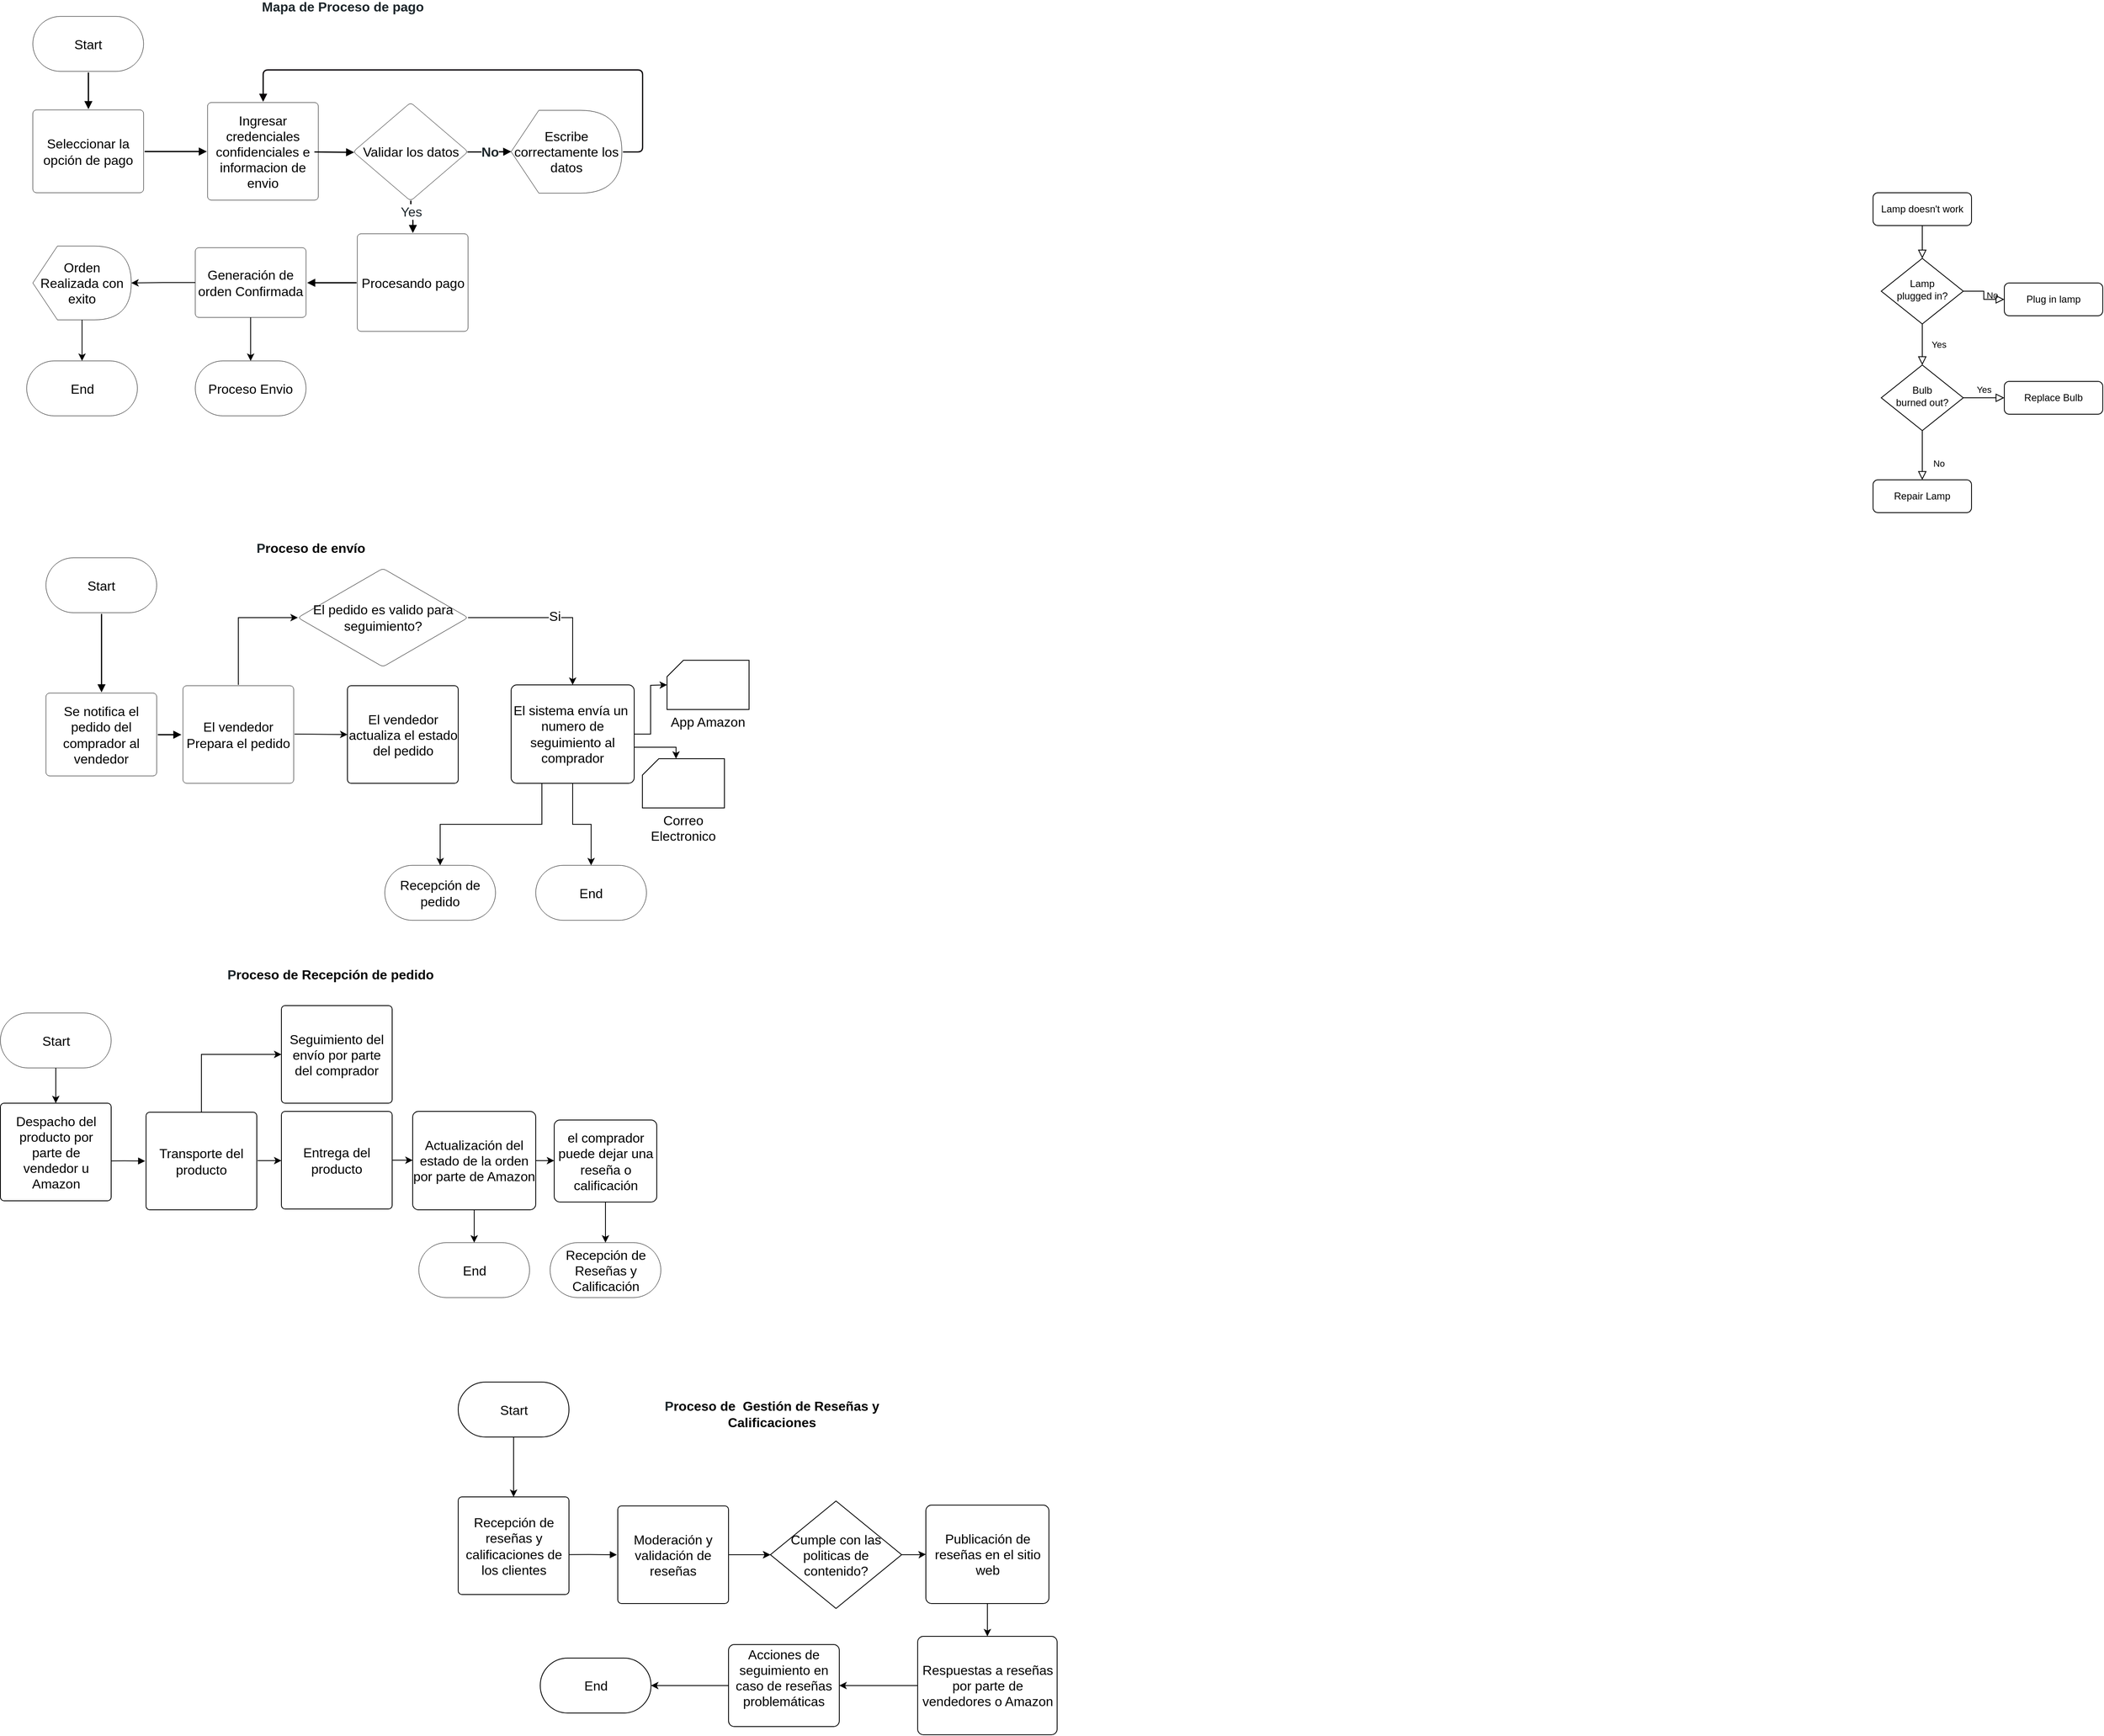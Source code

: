 <mxfile version="23.1.5" type="github">
  <diagram id="C5RBs43oDa-KdzZeNtuy" name="Page-1">
    <mxGraphModel dx="3613" dy="1620" grid="1" gridSize="10" guides="1" tooltips="1" connect="1" arrows="1" fold="1" page="1" pageScale="1" pageWidth="827" pageHeight="1169" math="0" shadow="0">
      <root>
        <mxCell id="WIyWlLk6GJQsqaUBKTNV-0" />
        <mxCell id="WIyWlLk6GJQsqaUBKTNV-1" parent="WIyWlLk6GJQsqaUBKTNV-0" />
        <mxCell id="WIyWlLk6GJQsqaUBKTNV-2" value="" style="rounded=0;html=1;jettySize=auto;orthogonalLoop=1;fontSize=11;endArrow=block;endFill=0;endSize=8;strokeWidth=1;shadow=0;labelBackgroundColor=none;edgeStyle=orthogonalEdgeStyle;" parent="WIyWlLk6GJQsqaUBKTNV-1" source="WIyWlLk6GJQsqaUBKTNV-3" target="WIyWlLk6GJQsqaUBKTNV-6" edge="1">
          <mxGeometry relative="1" as="geometry" />
        </mxCell>
        <mxCell id="WIyWlLk6GJQsqaUBKTNV-3" value="Lamp doesn&#39;t work" style="rounded=1;whiteSpace=wrap;html=1;fontSize=12;glass=0;strokeWidth=1;shadow=0;" parent="WIyWlLk6GJQsqaUBKTNV-1" vertex="1">
          <mxGeometry x="160" y="80" width="120" height="40" as="geometry" />
        </mxCell>
        <mxCell id="WIyWlLk6GJQsqaUBKTNV-4" value="Yes" style="rounded=0;html=1;jettySize=auto;orthogonalLoop=1;fontSize=11;endArrow=block;endFill=0;endSize=8;strokeWidth=1;shadow=0;labelBackgroundColor=none;edgeStyle=orthogonalEdgeStyle;" parent="WIyWlLk6GJQsqaUBKTNV-1" source="WIyWlLk6GJQsqaUBKTNV-6" target="WIyWlLk6GJQsqaUBKTNV-10" edge="1">
          <mxGeometry y="20" relative="1" as="geometry">
            <mxPoint as="offset" />
          </mxGeometry>
        </mxCell>
        <mxCell id="WIyWlLk6GJQsqaUBKTNV-5" value="No" style="edgeStyle=orthogonalEdgeStyle;rounded=0;html=1;jettySize=auto;orthogonalLoop=1;fontSize=11;endArrow=block;endFill=0;endSize=8;strokeWidth=1;shadow=0;labelBackgroundColor=none;" parent="WIyWlLk6GJQsqaUBKTNV-1" source="WIyWlLk6GJQsqaUBKTNV-6" target="WIyWlLk6GJQsqaUBKTNV-7" edge="1">
          <mxGeometry y="10" relative="1" as="geometry">
            <mxPoint as="offset" />
          </mxGeometry>
        </mxCell>
        <mxCell id="WIyWlLk6GJQsqaUBKTNV-6" value="Lamp&lt;br&gt;plugged in?" style="rhombus;whiteSpace=wrap;html=1;shadow=0;fontFamily=Helvetica;fontSize=12;align=center;strokeWidth=1;spacing=6;spacingTop=-4;" parent="WIyWlLk6GJQsqaUBKTNV-1" vertex="1">
          <mxGeometry x="170" y="160" width="100" height="80" as="geometry" />
        </mxCell>
        <mxCell id="WIyWlLk6GJQsqaUBKTNV-7" value="Plug in lamp" style="rounded=1;whiteSpace=wrap;html=1;fontSize=12;glass=0;strokeWidth=1;shadow=0;" parent="WIyWlLk6GJQsqaUBKTNV-1" vertex="1">
          <mxGeometry x="320" y="190" width="120" height="40" as="geometry" />
        </mxCell>
        <mxCell id="WIyWlLk6GJQsqaUBKTNV-8" value="No" style="rounded=0;html=1;jettySize=auto;orthogonalLoop=1;fontSize=11;endArrow=block;endFill=0;endSize=8;strokeWidth=1;shadow=0;labelBackgroundColor=none;edgeStyle=orthogonalEdgeStyle;" parent="WIyWlLk6GJQsqaUBKTNV-1" source="WIyWlLk6GJQsqaUBKTNV-10" target="WIyWlLk6GJQsqaUBKTNV-11" edge="1">
          <mxGeometry x="0.333" y="20" relative="1" as="geometry">
            <mxPoint as="offset" />
          </mxGeometry>
        </mxCell>
        <mxCell id="WIyWlLk6GJQsqaUBKTNV-9" value="Yes" style="edgeStyle=orthogonalEdgeStyle;rounded=0;html=1;jettySize=auto;orthogonalLoop=1;fontSize=11;endArrow=block;endFill=0;endSize=8;strokeWidth=1;shadow=0;labelBackgroundColor=none;" parent="WIyWlLk6GJQsqaUBKTNV-1" source="WIyWlLk6GJQsqaUBKTNV-10" target="WIyWlLk6GJQsqaUBKTNV-12" edge="1">
          <mxGeometry y="10" relative="1" as="geometry">
            <mxPoint as="offset" />
          </mxGeometry>
        </mxCell>
        <mxCell id="WIyWlLk6GJQsqaUBKTNV-10" value="Bulb&lt;br&gt;burned out?" style="rhombus;whiteSpace=wrap;html=1;shadow=0;fontFamily=Helvetica;fontSize=12;align=center;strokeWidth=1;spacing=6;spacingTop=-4;" parent="WIyWlLk6GJQsqaUBKTNV-1" vertex="1">
          <mxGeometry x="170" y="290" width="100" height="80" as="geometry" />
        </mxCell>
        <mxCell id="WIyWlLk6GJQsqaUBKTNV-11" value="Repair Lamp" style="rounded=1;whiteSpace=wrap;html=1;fontSize=12;glass=0;strokeWidth=1;shadow=0;" parent="WIyWlLk6GJQsqaUBKTNV-1" vertex="1">
          <mxGeometry x="160" y="430" width="120" height="40" as="geometry" />
        </mxCell>
        <mxCell id="WIyWlLk6GJQsqaUBKTNV-12" value="Replace Bulb" style="rounded=1;whiteSpace=wrap;html=1;fontSize=12;glass=0;strokeWidth=1;shadow=0;" parent="WIyWlLk6GJQsqaUBKTNV-1" vertex="1">
          <mxGeometry x="320" y="310" width="120" height="40" as="geometry" />
        </mxCell>
        <mxCell id="pwMELdT346kT-Mt1CQEU-0" value="Start" style="html=1;overflow=block;blockSpacing=1;whiteSpace=wrap;rounded=1;arcSize=50;fontSize=16;fontFamily=Helvetica;spacing=1;strokeOpacity=100;strokeWidth=NaN;lucidId=.1bc5UZpq~25;" parent="WIyWlLk6GJQsqaUBKTNV-1" vertex="1">
          <mxGeometry x="-2083" y="-135" width="135" height="67" as="geometry" />
        </mxCell>
        <mxCell id="pwMELdT346kT-Mt1CQEU-1" value="Seleccionar la opción de pago" style="html=1;overflow=block;blockSpacing=1;whiteSpace=wrap;fontSize=16;fontFamily=Helvetica;spacing=1;strokeOpacity=100;rounded=1;absoluteArcSize=1;arcSize=9;strokeWidth=NaN;lucidId=.1bc0WMrZSpA;" parent="WIyWlLk6GJQsqaUBKTNV-1" vertex="1">
          <mxGeometry x="-2083" y="-21" width="135" height="101" as="geometry" />
        </mxCell>
        <mxCell id="pwMELdT346kT-Mt1CQEU-2" value="Ingresar credenciales  confidenciales e informacion de envio" style="html=1;overflow=block;blockSpacing=1;whiteSpace=wrap;fontSize=16;fontFamily=Helvetica;spacing=1;strokeOpacity=100;rounded=1;absoluteArcSize=1;arcSize=9;strokeWidth=NaN;lucidId=.1bcMe24-cJe;" parent="WIyWlLk6GJQsqaUBKTNV-1" vertex="1">
          <mxGeometry x="-1870" y="-30" width="135" height="119" as="geometry" />
        </mxCell>
        <mxCell id="pwMELdT346kT-Mt1CQEU-3" value="Escribe correctamente los datos" style="html=1;overflow=block;blockSpacing=1;whiteSpace=wrap;shape=display;fontSize=16;fontFamily=Helvetica;spacing=1;strokeOpacity=100;rounded=1;absoluteArcSize=1;arcSize=9;strokeWidth=NaN;lucidId=.1bcrTp4wV8h;" parent="WIyWlLk6GJQsqaUBKTNV-1" vertex="1">
          <mxGeometry x="-1500" y="-20.5" width="135" height="101" as="geometry" />
        </mxCell>
        <mxCell id="pwMELdT346kT-Mt1CQEU-4" value="Validar los datos" style="html=1;overflow=block;blockSpacing=1;whiteSpace=wrap;rhombus;fontSize=16;fontFamily=Helvetica;spacing=1;strokeOpacity=100;rounded=1;absoluteArcSize=1;arcSize=9;strokeWidth=NaN;lucidId=.1bcdqNYhJtj;" parent="WIyWlLk6GJQsqaUBKTNV-1" vertex="1">
          <mxGeometry x="-1692.5" y="-30" width="140" height="120" as="geometry" />
        </mxCell>
        <mxCell id="pwMELdT346kT-Mt1CQEU-5" value="" style="html=1;jettySize=18;whiteSpace=wrap;overflow=block;blockSpacing=1;fontSize=16;strokeColor=#000000;strokeWidth=1.5;rounded=1;arcSize=12;edgeStyle=orthogonalEdgeStyle;startArrow=none;endArrow=block;endFill=1;exitX=0.5;exitY=0.995;exitPerimeter=0;entryX=0.5;entryY=-0.009;entryPerimeter=0;lucidId=.1bc7IB8eOoa;fontFamily=Helvetica;spacing=1;" parent="WIyWlLk6GJQsqaUBKTNV-1" source="pwMELdT346kT-Mt1CQEU-4" target="pwMELdT346kT-Mt1CQEU-17" edge="1">
          <mxGeometry width="100" height="100" relative="1" as="geometry">
            <Array as="points" />
          </mxGeometry>
        </mxCell>
        <mxCell id="pwMELdT346kT-Mt1CQEU-6" value="Yes" style="text;html=1;resizable=0;labelBackgroundColor=default;align=center;verticalAlign=middle;fontColor=#1d262b;fontSize=16;strokeColor=#000000;fontFamily=Helvetica;spacing=1;" parent="pwMELdT346kT-Mt1CQEU-5" vertex="1">
          <mxGeometry x="-0.368" relative="1" as="geometry" />
        </mxCell>
        <mxCell id="pwMELdT346kT-Mt1CQEU-7" value="" style="html=1;jettySize=18;whiteSpace=wrap;fontSize=16;fontFamily=Helvetica;strokeColor=#000000;strokeWidth=1.5;rounded=1;arcSize=12;edgeStyle=orthogonalEdgeStyle;startArrow=none;endArrow=block;endFill=1;exitX=-0.008;exitY=0.5;exitPerimeter=0;entryX=1.008;entryY=0.5;entryPerimeter=0;lucidId=.1bcKDApFYlF;spacing=1;" parent="WIyWlLk6GJQsqaUBKTNV-1" source="pwMELdT346kT-Mt1CQEU-17" target="pwMELdT346kT-Mt1CQEU-9" edge="1">
          <mxGeometry width="100" height="100" relative="1" as="geometry">
            <Array as="points" />
          </mxGeometry>
        </mxCell>
        <mxCell id="pwMELdT346kT-Mt1CQEU-8" value="End" style="html=1;overflow=block;blockSpacing=1;whiteSpace=wrap;rounded=1;arcSize=50;fontSize=16;fontFamily=Helvetica;spacing=1;strokeOpacity=100;strokeWidth=NaN;lucidId=.1bcArGxK.Wd;" parent="WIyWlLk6GJQsqaUBKTNV-1" vertex="1">
          <mxGeometry x="-2090.5" y="285" width="135" height="67" as="geometry" />
        </mxCell>
        <mxCell id="1HcdKIMcSxOJPQPlo3So-35" style="edgeStyle=orthogonalEdgeStyle;rounded=0;orthogonalLoop=1;jettySize=auto;html=1;exitX=0.5;exitY=1;exitDx=0;exitDy=0;entryX=0.5;entryY=0;entryDx=0;entryDy=0;fontSize=16;spacing=1;" edge="1" parent="WIyWlLk6GJQsqaUBKTNV-1" source="pwMELdT346kT-Mt1CQEU-9" target="1HcdKIMcSxOJPQPlo3So-34">
          <mxGeometry relative="1" as="geometry" />
        </mxCell>
        <mxCell id="pwMELdT346kT-Mt1CQEU-9" value="Generación de orden Confirmada" style="html=1;overflow=block;blockSpacing=1;whiteSpace=wrap;fontSize=16;fontFamily=Helvetica;spacing=1;strokeOpacity=100;rounded=1;absoluteArcSize=1;arcSize=9;strokeWidth=NaN;lucidId=.1bcpzKGl0qU;" parent="WIyWlLk6GJQsqaUBKTNV-1" vertex="1">
          <mxGeometry x="-1885" y="147" width="135" height="85" as="geometry" />
        </mxCell>
        <mxCell id="pwMELdT346kT-Mt1CQEU-10" value="&lt;div style=&quot;display: flex; justify-content: center; text-align: center; align-items: baseline; font-size: 16px; line-height: 1.25; margin-top: -2px;&quot;&gt;&lt;span style=&quot;font-size: 16px;&quot;&gt;&lt;span style=&quot;font-size: 16px; color: rgb(29, 38, 43);&quot;&gt;Mapa de &lt;/span&gt;&lt;span style=&quot;font-size: 16px; color: rgb(29, 38, 43);&quot;&gt;Proceso de pago&lt;/span&gt;&lt;/span&gt;&lt;/div&gt;" style="html=1;overflow=block;blockSpacing=1;whiteSpace=wrap;fontSize=16;spacing=1;strokeOpacity=0;fillOpacity=0;rounded=1;absoluteArcSize=1;arcSize=9;fillColor=#ffffff;strokeWidth=NaN;lucidId=.1bcnSWQE0_2;strokeColor=#B337A3;fontStyle=1" parent="WIyWlLk6GJQsqaUBKTNV-1" vertex="1">
          <mxGeometry x="-1885" y="-170" width="360" height="48" as="geometry" />
        </mxCell>
        <mxCell id="pwMELdT346kT-Mt1CQEU-11" value="" style="html=1;jettySize=18;whiteSpace=wrap;fontSize=16;strokeColor=#000000;strokeWidth=1.5;rounded=1;arcSize=12;edgeStyle=orthogonalEdgeStyle;startArrow=none;endArrow=block;endFill=1;exitX=1.008;exitY=0.5;exitPerimeter=0;entryX=-0.008;entryY=0.5;entryPerimeter=0;lucidId=B4bclMRkh65X;fontFamily=Helvetica;spacing=1;" parent="WIyWlLk6GJQsqaUBKTNV-1" source="pwMELdT346kT-Mt1CQEU-1" target="pwMELdT346kT-Mt1CQEU-2" edge="1">
          <mxGeometry width="100" height="100" relative="1" as="geometry">
            <Array as="points" />
          </mxGeometry>
        </mxCell>
        <mxCell id="pwMELdT346kT-Mt1CQEU-12" value="" style="html=1;jettySize=18;whiteSpace=wrap;fontSize=16;strokeColor=#000000;strokeWidth=1.5;rounded=1;arcSize=12;edgeStyle=orthogonalEdgeStyle;startArrow=none;endArrow=block;endFill=1;entryX=0.007;entryY=0.504;entryPerimeter=0;lucidId=D4bcX549SiCL;fontFamily=Helvetica;spacing=1;" parent="WIyWlLk6GJQsqaUBKTNV-1" target="pwMELdT346kT-Mt1CQEU-4" edge="1">
          <mxGeometry width="100" height="100" relative="1" as="geometry">
            <Array as="points" />
            <mxPoint x="-1740" y="30" as="sourcePoint" />
          </mxGeometry>
        </mxCell>
        <mxCell id="pwMELdT346kT-Mt1CQEU-13" value="" style="html=1;jettySize=18;whiteSpace=wrap;fontSize=16;fontColor=#1d262b;fontStyle=1;align=center;strokeColor=#000000;strokeWidth=1.5;rounded=1;arcSize=12;edgeStyle=orthogonalEdgeStyle;startArrow=none;endArrow=block;endFill=1;exitX=0.993;exitY=0.5;exitPerimeter=0;entryX=0;entryY=0.496;entryPerimeter=0;lucidId=K4bcAsx9t78Y;fontFamily=Helvetica;spacing=1;" parent="WIyWlLk6GJQsqaUBKTNV-1" source="pwMELdT346kT-Mt1CQEU-4" target="pwMELdT346kT-Mt1CQEU-3" edge="1">
          <mxGeometry width="100" height="100" relative="1" as="geometry">
            <Array as="points" />
          </mxGeometry>
        </mxCell>
        <mxCell id="pwMELdT346kT-Mt1CQEU-14" value="No" style="text;html=1;resizable=0;labelBackgroundColor=default;align=center;verticalAlign=middle;fontStyle=1;fontColor=#1d262b;fontSize=16;strokeColor=#000000;fontFamily=Helvetica;spacing=1;" parent="pwMELdT346kT-Mt1CQEU-13" vertex="1">
          <mxGeometry relative="1" as="geometry" />
        </mxCell>
        <mxCell id="pwMELdT346kT-Mt1CQEU-15" value="" style="html=1;jettySize=18;whiteSpace=wrap;fontSize=16;strokeColor=#080207;strokeWidth=1.5;rounded=1;arcSize=12;edgeStyle=orthogonalEdgeStyle;startArrow=none;endArrow=block;endFill=1;exitX=1.008;exitY=0.5;exitPerimeter=0;entryX=0.5;entryY=-0.009;entryPerimeter=0;lucidId=O4bcw4t6hZCd;spacing=1;" parent="WIyWlLk6GJQsqaUBKTNV-1" source="pwMELdT346kT-Mt1CQEU-3" target="pwMELdT346kT-Mt1CQEU-2" edge="1">
          <mxGeometry width="100" height="100" relative="1" as="geometry">
            <Array as="points">
              <mxPoint x="-1340" y="30" />
              <mxPoint x="-1340" y="-70" />
              <mxPoint x="-1802" y="-70" />
            </Array>
          </mxGeometry>
        </mxCell>
        <mxCell id="pwMELdT346kT-Mt1CQEU-16" value="" style="html=1;jettySize=18;whiteSpace=wrap;fontSize=16;strokeColor=#000000;strokeWidth=1.5;rounded=1;arcSize=12;edgeStyle=orthogonalEdgeStyle;startArrow=none;endArrow=block;endFill=1;exitX=0.5;exitY=1.017;exitPerimeter=0;entryX=0.5;entryY=-0.011;entryPerimeter=0;lucidId=w5bcNOFRJwTZ;fontFamily=Helvetica;spacing=1;" parent="WIyWlLk6GJQsqaUBKTNV-1" source="pwMELdT346kT-Mt1CQEU-0" target="pwMELdT346kT-Mt1CQEU-1" edge="1">
          <mxGeometry width="100" height="100" relative="1" as="geometry">
            <Array as="points" />
          </mxGeometry>
        </mxCell>
        <mxCell id="pwMELdT346kT-Mt1CQEU-17" value="Procesando pago" style="html=1;overflow=block;blockSpacing=1;whiteSpace=wrap;fontSize=16;fontFamily=Helvetica;spacing=1;strokeOpacity=100;rounded=1;absoluteArcSize=1;arcSize=9;strokeWidth=NaN;lucidId=k_bciyjmx_XT;" parent="WIyWlLk6GJQsqaUBKTNV-1" vertex="1">
          <mxGeometry x="-1687.5" y="130" width="135" height="119" as="geometry" />
        </mxCell>
        <mxCell id="pwMELdT346kT-Mt1CQEU-21" style="edgeStyle=orthogonalEdgeStyle;rounded=0;orthogonalLoop=1;jettySize=auto;html=1;strokeColor=#000000;fontFamily=Helvetica;fontSize=16;spacing=1;" parent="WIyWlLk6GJQsqaUBKTNV-1" source="pwMELdT346kT-Mt1CQEU-18" target="pwMELdT346kT-Mt1CQEU-8" edge="1">
          <mxGeometry relative="1" as="geometry">
            <mxPoint x="-2030" y="225" as="sourcePoint" />
          </mxGeometry>
        </mxCell>
        <mxCell id="pwMELdT346kT-Mt1CQEU-18" value="Orden Realizada con exito" style="html=1;overflow=block;blockSpacing=1;whiteSpace=wrap;shape=display;fontSize=16;align=center;spacing=1;strokeOpacity=100;rounded=1;absoluteArcSize=1;arcSize=9;strokeWidth=NaN;lucidId=pbccofMq0f1-;fontFamily=Helvetica;" parent="WIyWlLk6GJQsqaUBKTNV-1" vertex="1">
          <mxGeometry x="-2083" y="145" width="120" height="90" as="geometry" />
        </mxCell>
        <mxCell id="pwMELdT346kT-Mt1CQEU-19" style="edgeStyle=orthogonalEdgeStyle;rounded=0;orthogonalLoop=1;jettySize=auto;html=1;exitX=0;exitY=0.5;exitDx=0;exitDy=0;entryX=1;entryY=0.5;entryDx=0;entryDy=0;entryPerimeter=0;strokeColor=#000000;fontFamily=Helvetica;fontSize=16;spacing=1;" parent="WIyWlLk6GJQsqaUBKTNV-1" source="pwMELdT346kT-Mt1CQEU-9" target="pwMELdT346kT-Mt1CQEU-18" edge="1">
          <mxGeometry relative="1" as="geometry" />
        </mxCell>
        <mxCell id="1HcdKIMcSxOJPQPlo3So-0" value="Start" style="html=1;overflow=block;blockSpacing=1;whiteSpace=wrap;rounded=1;arcSize=50;fontSize=16;fontFamily=Helvetica;spacing=1;strokeOpacity=100;strokeWidth=NaN;lucidId=.1bc5UZpq~25;" vertex="1" parent="WIyWlLk6GJQsqaUBKTNV-1">
          <mxGeometry x="-2067" y="525" width="135" height="67" as="geometry" />
        </mxCell>
        <mxCell id="1HcdKIMcSxOJPQPlo3So-1" value="Se notifica el pedido del comprador al vendedor" style="html=1;overflow=block;blockSpacing=1;whiteSpace=wrap;fontSize=16;fontFamily=Helvetica;spacing=1;strokeOpacity=100;rounded=1;absoluteArcSize=1;arcSize=9;strokeWidth=NaN;lucidId=.1bc0WMrZSpA;" vertex="1" parent="WIyWlLk6GJQsqaUBKTNV-1">
          <mxGeometry x="-2067" y="690" width="135" height="101" as="geometry" />
        </mxCell>
        <mxCell id="1HcdKIMcSxOJPQPlo3So-22" style="edgeStyle=orthogonalEdgeStyle;rounded=0;orthogonalLoop=1;jettySize=auto;html=1;exitX=1;exitY=0.5;exitDx=0;exitDy=0;entryX=0;entryY=0.5;entryDx=0;entryDy=0;fontFamily=Helvetica;fontSize=16;spacing=1;" edge="1" parent="WIyWlLk6GJQsqaUBKTNV-1" target="1HcdKIMcSxOJPQPlo3So-21">
          <mxGeometry relative="1" as="geometry">
            <mxPoint x="-1764" y="740" as="sourcePoint" />
          </mxGeometry>
        </mxCell>
        <mxCell id="1HcdKIMcSxOJPQPlo3So-25" style="edgeStyle=orthogonalEdgeStyle;rounded=0;orthogonalLoop=1;jettySize=auto;html=1;exitX=0.5;exitY=0;exitDx=0;exitDy=0;entryX=0;entryY=0.5;entryDx=0;entryDy=0;fontFamily=Helvetica;fontSize=16;spacing=1;" edge="1" parent="WIyWlLk6GJQsqaUBKTNV-1" source="1HcdKIMcSxOJPQPlo3So-2" target="1HcdKIMcSxOJPQPlo3So-24">
          <mxGeometry relative="1" as="geometry" />
        </mxCell>
        <mxCell id="1HcdKIMcSxOJPQPlo3So-2" value="El vendedor Prepara el pedido" style="html=1;overflow=block;blockSpacing=1;whiteSpace=wrap;fontSize=16;fontFamily=Helvetica;spacing=1;strokeOpacity=100;rounded=1;absoluteArcSize=1;arcSize=9;strokeWidth=NaN;lucidId=.1bcMe24-cJe;perimeterSpacing=1;gradientColor=none;" vertex="1" parent="WIyWlLk6GJQsqaUBKTNV-1">
          <mxGeometry x="-1900" y="681" width="135" height="119" as="geometry" />
        </mxCell>
        <mxCell id="1HcdKIMcSxOJPQPlo3So-8" value="End" style="html=1;overflow=block;blockSpacing=1;whiteSpace=wrap;rounded=1;arcSize=50;fontSize=16;fontFamily=Helvetica;spacing=1;strokeOpacity=100;strokeWidth=NaN;lucidId=.1bcArGxK.Wd;" vertex="1" parent="WIyWlLk6GJQsqaUBKTNV-1">
          <mxGeometry x="-1470" y="900" width="135" height="67" as="geometry" />
        </mxCell>
        <mxCell id="1HcdKIMcSxOJPQPlo3So-10" value="&lt;div style=&quot;display: flex; justify-content: center; text-align: center; align-items: baseline; font-size: 16px; line-height: 1.25; margin-top: -2px;&quot;&gt;&lt;span style=&quot;font-size: 16px;&quot;&gt;&lt;span style=&quot;font-size: 16px; color: rgb(29, 38, 43);&quot;&gt;P&lt;/span&gt;roceso de envío&lt;/span&gt;&lt;/div&gt;" style="html=1;overflow=block;blockSpacing=1;whiteSpace=wrap;fontSize=16;spacing=1;strokeOpacity=0;fillOpacity=0;rounded=1;absoluteArcSize=1;arcSize=9;fillColor=#ffffff;strokeWidth=NaN;lucidId=.1bcnSWQE0_2;strokeColor=#B337A3;fontStyle=1;fontFamily=Helvetica;" vertex="1" parent="WIyWlLk6GJQsqaUBKTNV-1">
          <mxGeometry x="-1924.5" y="490" width="360" height="48" as="geometry" />
        </mxCell>
        <mxCell id="1HcdKIMcSxOJPQPlo3So-11" value="" style="html=1;jettySize=18;whiteSpace=wrap;fontSize=16;strokeWidth=1.5;rounded=1;arcSize=12;edgeStyle=orthogonalEdgeStyle;startArrow=none;endArrow=block;endFill=1;exitX=1.008;exitY=0.5;exitPerimeter=0;entryX=-0.008;entryY=0.5;entryPerimeter=0;lucidId=B4bclMRkh65X;fontFamily=Helvetica;spacing=1;" edge="1" parent="WIyWlLk6GJQsqaUBKTNV-1" source="1HcdKIMcSxOJPQPlo3So-1" target="1HcdKIMcSxOJPQPlo3So-2">
          <mxGeometry width="100" height="100" relative="1" as="geometry">
            <Array as="points" />
          </mxGeometry>
        </mxCell>
        <mxCell id="1HcdKIMcSxOJPQPlo3So-16" value="" style="html=1;jettySize=18;whiteSpace=wrap;fontSize=16;strokeWidth=1.5;rounded=1;arcSize=12;edgeStyle=orthogonalEdgeStyle;startArrow=none;endArrow=block;endFill=1;exitX=0.5;exitY=1.017;exitPerimeter=0;entryX=0.5;entryY=-0.011;entryPerimeter=0;lucidId=w5bcNOFRJwTZ;fontFamily=Helvetica;spacing=1;" edge="1" parent="WIyWlLk6GJQsqaUBKTNV-1" source="1HcdKIMcSxOJPQPlo3So-0" target="1HcdKIMcSxOJPQPlo3So-1">
          <mxGeometry width="100" height="100" relative="1" as="geometry">
            <Array as="points" />
          </mxGeometry>
        </mxCell>
        <mxCell id="1HcdKIMcSxOJPQPlo3So-18" style="edgeStyle=orthogonalEdgeStyle;rounded=0;orthogonalLoop=1;jettySize=auto;html=1;strokeColor=#000000;fontFamily=Helvetica;fontSize=16;exitX=0.5;exitY=1;exitDx=0;exitDy=0;spacing=1;" edge="1" parent="WIyWlLk6GJQsqaUBKTNV-1" source="1HcdKIMcSxOJPQPlo3So-23" target="1HcdKIMcSxOJPQPlo3So-8">
          <mxGeometry relative="1" as="geometry">
            <mxPoint x="-1400" y="820" as="sourcePoint" />
          </mxGeometry>
        </mxCell>
        <mxCell id="1HcdKIMcSxOJPQPlo3So-21" value="El vendedor actualiza el estado del pedido" style="html=1;overflow=block;blockSpacing=1;whiteSpace=wrap;fontSize=16;fontFamily=Helvetica;spacing=1;strokeOpacity=100;rounded=1;absoluteArcSize=1;arcSize=9;strokeWidth=1;lucidId=k_bciyjmx_XT;" vertex="1" parent="WIyWlLk6GJQsqaUBKTNV-1">
          <mxGeometry x="-1699.5" y="681" width="135" height="119" as="geometry" />
        </mxCell>
        <mxCell id="1HcdKIMcSxOJPQPlo3So-26" style="edgeStyle=orthogonalEdgeStyle;rounded=0;orthogonalLoop=1;jettySize=auto;html=1;exitX=1;exitY=0.5;exitDx=0;exitDy=0;entryX=0.5;entryY=0;entryDx=0;entryDy=0;fontFamily=Helvetica;fontSize=16;spacing=1;" edge="1" parent="WIyWlLk6GJQsqaUBKTNV-1" source="1HcdKIMcSxOJPQPlo3So-24" target="1HcdKIMcSxOJPQPlo3So-23">
          <mxGeometry relative="1" as="geometry" />
        </mxCell>
        <mxCell id="1HcdKIMcSxOJPQPlo3So-27" value="Si" style="edgeLabel;html=1;align=center;verticalAlign=middle;resizable=0;points=[];fontFamily=Helvetica;fontSize=16;spacing=1;" vertex="1" connectable="0" parent="1HcdKIMcSxOJPQPlo3So-26">
          <mxGeometry x="0.005" y="2" relative="1" as="geometry">
            <mxPoint as="offset" />
          </mxGeometry>
        </mxCell>
        <mxCell id="1HcdKIMcSxOJPQPlo3So-24" value="El pedido es valido para seguimiento?" style="html=1;overflow=block;blockSpacing=1;whiteSpace=wrap;rhombus;fontSize=16;fontFamily=Helvetica;spacing=1;strokeOpacity=100;rounded=1;absoluteArcSize=1;arcSize=9;strokeWidth=NaN;lucidId=.1bcdqNYhJtj;" vertex="1" parent="WIyWlLk6GJQsqaUBKTNV-1">
          <mxGeometry x="-1760" y="538" width="207.5" height="120" as="geometry" />
        </mxCell>
        <mxCell id="1HcdKIMcSxOJPQPlo3So-30" style="edgeStyle=orthogonalEdgeStyle;rounded=0;orthogonalLoop=1;jettySize=auto;html=1;exitX=1;exitY=0.5;exitDx=0;exitDy=0;fontFamily=Helvetica;fontSize=16;spacing=1;" edge="1" parent="WIyWlLk6GJQsqaUBKTNV-1" source="1HcdKIMcSxOJPQPlo3So-23">
          <mxGeometry relative="1" as="geometry">
            <mxPoint x="-1310" y="680" as="targetPoint" />
          </mxGeometry>
        </mxCell>
        <mxCell id="1HcdKIMcSxOJPQPlo3So-31" style="edgeStyle=orthogonalEdgeStyle;rounded=0;orthogonalLoop=1;jettySize=auto;html=1;exitX=1;exitY=0.75;exitDx=0;exitDy=0;fontFamily=Helvetica;fontSize=16;spacing=1;" edge="1" parent="WIyWlLk6GJQsqaUBKTNV-1" source="1HcdKIMcSxOJPQPlo3So-23" target="1HcdKIMcSxOJPQPlo3So-32">
          <mxGeometry relative="1" as="geometry">
            <mxPoint x="-1300" y="810" as="targetPoint" />
            <Array as="points">
              <mxPoint x="-1299" y="756" />
              <mxPoint x="-1299" y="810" />
            </Array>
          </mxGeometry>
        </mxCell>
        <mxCell id="1HcdKIMcSxOJPQPlo3So-87" style="edgeStyle=orthogonalEdgeStyle;rounded=0;orthogonalLoop=1;jettySize=auto;html=1;exitX=0.25;exitY=1;exitDx=0;exitDy=0;entryX=0.5;entryY=0;entryDx=0;entryDy=0;spacing=1;" edge="1" parent="WIyWlLk6GJQsqaUBKTNV-1" source="1HcdKIMcSxOJPQPlo3So-23" target="1HcdKIMcSxOJPQPlo3So-86">
          <mxGeometry relative="1" as="geometry" />
        </mxCell>
        <mxCell id="1HcdKIMcSxOJPQPlo3So-23" value="El sistema envía un&amp;nbsp; numero de seguimiento al comprador" style="rounded=1;whiteSpace=wrap;html=1;absoluteArcSize=1;arcSize=14;strokeWidth=1;fontFamily=Helvetica;fontSize=16;spacing=1;" vertex="1" parent="WIyWlLk6GJQsqaUBKTNV-1">
          <mxGeometry x="-1500" y="680" width="150" height="120" as="geometry" />
        </mxCell>
        <mxCell id="1HcdKIMcSxOJPQPlo3So-32" value="Correo Electronico" style="verticalLabelPosition=bottom;verticalAlign=top;html=1;shape=card;whiteSpace=wrap;size=20;arcSize=12;fontFamily=Helvetica;fontSize=16;spacing=1;" vertex="1" parent="WIyWlLk6GJQsqaUBKTNV-1">
          <mxGeometry x="-1340" y="770" width="100" height="60" as="geometry" />
        </mxCell>
        <mxCell id="1HcdKIMcSxOJPQPlo3So-33" value="App Amazon" style="verticalLabelPosition=bottom;verticalAlign=top;html=1;shape=card;whiteSpace=wrap;size=20;arcSize=12;fontFamily=Helvetica;fontSize=16;spacing=1;" vertex="1" parent="WIyWlLk6GJQsqaUBKTNV-1">
          <mxGeometry x="-1310" y="650" width="100" height="60" as="geometry" />
        </mxCell>
        <mxCell id="1HcdKIMcSxOJPQPlo3So-34" value="Proceso Envio" style="html=1;overflow=block;blockSpacing=1;whiteSpace=wrap;rounded=1;arcSize=50;fontSize=16;fontFamily=Helvetica;spacing=1;strokeOpacity=100;strokeWidth=NaN;lucidId=.1bcArGxK.Wd;" vertex="1" parent="WIyWlLk6GJQsqaUBKTNV-1">
          <mxGeometry x="-1885" y="285" width="135" height="67" as="geometry" />
        </mxCell>
        <mxCell id="1HcdKIMcSxOJPQPlo3So-36" style="edgeStyle=orthogonalEdgeStyle;rounded=0;orthogonalLoop=1;jettySize=auto;html=1;exitX=1;exitY=0.5;exitDx=0;exitDy=0;entryX=0;entryY=0.5;entryDx=0;entryDy=0;fontFamily=Helvetica;fontSize=16;spacing=1;" edge="1" parent="WIyWlLk6GJQsqaUBKTNV-1" target="1HcdKIMcSxOJPQPlo3So-44">
          <mxGeometry relative="1" as="geometry">
            <mxPoint x="-1809" y="1260" as="sourcePoint" />
          </mxGeometry>
        </mxCell>
        <mxCell id="1HcdKIMcSxOJPQPlo3So-37" style="edgeStyle=orthogonalEdgeStyle;rounded=0;orthogonalLoop=1;jettySize=auto;html=1;exitX=0.5;exitY=0;exitDx=0;exitDy=0;entryX=0;entryY=0.5;entryDx=0;entryDy=0;fontFamily=Helvetica;fontSize=16;spacing=1;" edge="1" parent="WIyWlLk6GJQsqaUBKTNV-1" source="1HcdKIMcSxOJPQPlo3So-38" target="1HcdKIMcSxOJPQPlo3So-58">
          <mxGeometry relative="1" as="geometry">
            <mxPoint x="-1759.5" y="1118" as="targetPoint" />
          </mxGeometry>
        </mxCell>
        <mxCell id="1HcdKIMcSxOJPQPlo3So-38" value="Transporte del producto" style="html=1;overflow=block;blockSpacing=1;whiteSpace=wrap;fontSize=16;fontFamily=Helvetica;spacing=1;strokeOpacity=100;rounded=1;absoluteArcSize=1;arcSize=9;strokeWidth=1;lucidId=.1bcMe24-cJe;" vertex="1" parent="WIyWlLk6GJQsqaUBKTNV-1">
          <mxGeometry x="-1945" y="1201" width="135" height="119" as="geometry" />
        </mxCell>
        <mxCell id="1HcdKIMcSxOJPQPlo3So-39" value="End" style="html=1;overflow=block;blockSpacing=1;whiteSpace=wrap;rounded=1;arcSize=50;fontSize=16;fontFamily=Helvetica;spacing=1;strokeOpacity=100;strokeWidth=NaN;lucidId=.1bcArGxK.Wd;" vertex="1" parent="WIyWlLk6GJQsqaUBKTNV-1">
          <mxGeometry x="-1612.5" y="1360" width="135" height="67" as="geometry" />
        </mxCell>
        <mxCell id="1HcdKIMcSxOJPQPlo3So-40" value="&lt;div style=&quot;display: flex; justify-content: center; text-align: center; align-items: baseline; font-size: 16px; line-height: 1.25; margin-top: -2px;&quot;&gt;&lt;span style=&quot;font-size: 16px;&quot;&gt;&lt;span style=&quot;font-size: 16px; color: rgb(29, 38, 43);&quot;&gt;P&lt;/span&gt;roceso de Recepción de pedido&lt;/span&gt;&lt;/div&gt;" style="html=1;overflow=block;blockSpacing=1;whiteSpace=wrap;fontSize=16;spacing=1;strokeOpacity=0;fillOpacity=0;rounded=1;absoluteArcSize=1;arcSize=9;fillColor=#ffffff;strokeWidth=NaN;lucidId=.1bcnSWQE0_2;strokeColor=#B337A3;fontStyle=1;fontFamily=Helvetica;" vertex="1" parent="WIyWlLk6GJQsqaUBKTNV-1">
          <mxGeometry x="-1900" y="1010" width="360" height="48" as="geometry" />
        </mxCell>
        <mxCell id="1HcdKIMcSxOJPQPlo3So-41" value="" style="html=1;jettySize=18;whiteSpace=wrap;fontSize=16;strokeWidth=1;rounded=1;arcSize=12;edgeStyle=orthogonalEdgeStyle;startArrow=none;endArrow=block;endFill=1;exitX=0.989;exitY=0.591;exitPerimeter=0;entryX=-0.008;entryY=0.5;entryPerimeter=0;lucidId=B4bclMRkh65X;fontFamily=Helvetica;exitDx=0;exitDy=0;spacing=1;" edge="1" parent="WIyWlLk6GJQsqaUBKTNV-1" target="1HcdKIMcSxOJPQPlo3So-38" source="1HcdKIMcSxOJPQPlo3So-54">
          <mxGeometry width="100" height="100" relative="1" as="geometry">
            <Array as="points" />
            <mxPoint x="-2031" y="1260" as="sourcePoint" />
          </mxGeometry>
        </mxCell>
        <mxCell id="1HcdKIMcSxOJPQPlo3So-43" style="edgeStyle=orthogonalEdgeStyle;rounded=0;orthogonalLoop=1;jettySize=auto;html=1;fontFamily=Helvetica;fontSize=16;exitX=0.5;exitY=1;exitDx=0;exitDy=0;spacing=1;" edge="1" parent="WIyWlLk6GJQsqaUBKTNV-1" source="1HcdKIMcSxOJPQPlo3So-50" target="1HcdKIMcSxOJPQPlo3So-39">
          <mxGeometry relative="1" as="geometry">
            <mxPoint x="-1445" y="1340" as="sourcePoint" />
          </mxGeometry>
        </mxCell>
        <mxCell id="1HcdKIMcSxOJPQPlo3So-59" style="edgeStyle=orthogonalEdgeStyle;rounded=0;orthogonalLoop=1;jettySize=auto;html=1;exitX=1;exitY=0.5;exitDx=0;exitDy=0;entryX=0;entryY=0.5;entryDx=0;entryDy=0;fontSize=16;spacing=1;" edge="1" parent="WIyWlLk6GJQsqaUBKTNV-1" source="1HcdKIMcSxOJPQPlo3So-44" target="1HcdKIMcSxOJPQPlo3So-50">
          <mxGeometry relative="1" as="geometry" />
        </mxCell>
        <mxCell id="1HcdKIMcSxOJPQPlo3So-44" value="Entrega del producto" style="html=1;overflow=block;blockSpacing=1;whiteSpace=wrap;fontSize=16;fontFamily=Helvetica;spacing=1;strokeOpacity=100;rounded=1;absoluteArcSize=1;arcSize=9;strokeWidth=1;lucidId=k_bciyjmx_XT;" vertex="1" parent="WIyWlLk6GJQsqaUBKTNV-1">
          <mxGeometry x="-1780" y="1200" width="135" height="119" as="geometry" />
        </mxCell>
        <mxCell id="1HcdKIMcSxOJPQPlo3So-61" style="edgeStyle=orthogonalEdgeStyle;rounded=0;orthogonalLoop=1;jettySize=auto;html=1;exitX=1;exitY=0.5;exitDx=0;exitDy=0;entryX=0;entryY=0.5;entryDx=0;entryDy=0;spacing=1;" edge="1" parent="WIyWlLk6GJQsqaUBKTNV-1" source="1HcdKIMcSxOJPQPlo3So-50" target="1HcdKIMcSxOJPQPlo3So-60">
          <mxGeometry relative="1" as="geometry" />
        </mxCell>
        <mxCell id="1HcdKIMcSxOJPQPlo3So-50" value="Actualización del estado de la orden por parte de Amazon" style="rounded=1;whiteSpace=wrap;html=1;absoluteArcSize=1;arcSize=14;strokeWidth=1;fontFamily=Helvetica;fontSize=16;spacing=1;" vertex="1" parent="WIyWlLk6GJQsqaUBKTNV-1">
          <mxGeometry x="-1620" y="1200" width="150" height="120" as="geometry" />
        </mxCell>
        <mxCell id="1HcdKIMcSxOJPQPlo3So-55" style="edgeStyle=orthogonalEdgeStyle;rounded=0;orthogonalLoop=1;jettySize=auto;html=1;exitX=0.5;exitY=1;exitDx=0;exitDy=0;entryX=0.5;entryY=0;entryDx=0;entryDy=0;fontSize=16;spacing=1;strokeWidth=1;" edge="1" parent="WIyWlLk6GJQsqaUBKTNV-1" source="1HcdKIMcSxOJPQPlo3So-53" target="1HcdKIMcSxOJPQPlo3So-54">
          <mxGeometry relative="1" as="geometry" />
        </mxCell>
        <mxCell id="1HcdKIMcSxOJPQPlo3So-53" value="Start" style="html=1;overflow=block;blockSpacing=1;whiteSpace=wrap;rounded=1;arcSize=50;fontSize=16;fontFamily=Helvetica;spacing=3.8;strokeOpacity=100;strokeWidth=NaN;lucidId=.1bc5UZpq~25;" vertex="1" parent="WIyWlLk6GJQsqaUBKTNV-1">
          <mxGeometry x="-2122.5" y="1080" width="135" height="67" as="geometry" />
        </mxCell>
        <mxCell id="1HcdKIMcSxOJPQPlo3So-54" value="Despacho del producto por parte de vendedor u Amazon" style="html=1;overflow=block;blockSpacing=1;whiteSpace=wrap;fontSize=16;fontFamily=Helvetica;spacing=3.8;strokeOpacity=100;rounded=1;absoluteArcSize=1;arcSize=9;strokeWidth=1;lucidId=.1bcMe24-cJe;" vertex="1" parent="WIyWlLk6GJQsqaUBKTNV-1">
          <mxGeometry x="-2122.5" y="1190" width="135" height="119" as="geometry" />
        </mxCell>
        <mxCell id="1HcdKIMcSxOJPQPlo3So-58" value="Seguimiento del envío por parte del comprador" style="html=1;overflow=block;blockSpacing=1;whiteSpace=wrap;fontSize=16;fontFamily=Helvetica;spacing=1;strokeOpacity=100;rounded=1;absoluteArcSize=1;arcSize=9;strokeWidth=1;lucidId=k_bciyjmx_XT;" vertex="1" parent="WIyWlLk6GJQsqaUBKTNV-1">
          <mxGeometry x="-1780" y="1071" width="135" height="119" as="geometry" />
        </mxCell>
        <mxCell id="1HcdKIMcSxOJPQPlo3So-63" style="edgeStyle=orthogonalEdgeStyle;rounded=0;orthogonalLoop=1;jettySize=auto;html=1;exitX=0.5;exitY=1;exitDx=0;exitDy=0;spacing=1;" edge="1" parent="WIyWlLk6GJQsqaUBKTNV-1" source="1HcdKIMcSxOJPQPlo3So-60" target="1HcdKIMcSxOJPQPlo3So-62">
          <mxGeometry relative="1" as="geometry" />
        </mxCell>
        <mxCell id="1HcdKIMcSxOJPQPlo3So-60" value="&lt;font style=&quot;font-size: 16px;&quot;&gt;el comprador puede dejar una reseña o calificación&lt;/font&gt;" style="rounded=1;whiteSpace=wrap;html=1;absoluteArcSize=1;arcSize=14;strokeWidth=1;fontSize=16;spacing=1;" vertex="1" parent="WIyWlLk6GJQsqaUBKTNV-1">
          <mxGeometry x="-1447.5" y="1210.5" width="125" height="100" as="geometry" />
        </mxCell>
        <mxCell id="1HcdKIMcSxOJPQPlo3So-62" value="Recepción de Reseñas y Calificación" style="html=1;overflow=block;blockSpacing=1;whiteSpace=wrap;rounded=1;arcSize=50;fontSize=16;fontFamily=Helvetica;spacing=1;strokeOpacity=100;strokeWidth=NaN;lucidId=.1bcArGxK.Wd;" vertex="1" parent="WIyWlLk6GJQsqaUBKTNV-1">
          <mxGeometry x="-1452.5" y="1360" width="135" height="67" as="geometry" />
        </mxCell>
        <mxCell id="1HcdKIMcSxOJPQPlo3So-66" style="edgeStyle=orthogonalEdgeStyle;rounded=0;orthogonalLoop=1;jettySize=auto;html=1;exitX=1;exitY=0.5;exitDx=0;exitDy=0;entryX=0;entryY=0.5;entryDx=0;entryDy=0;fontFamily=Helvetica;fontSize=16;entryPerimeter=0;strokeWidth=1;spacing=1;" edge="1" parent="WIyWlLk6GJQsqaUBKTNV-1" source="1HcdKIMcSxOJPQPlo3So-67" target="1HcdKIMcSxOJPQPlo3So-83">
          <mxGeometry relative="1" as="geometry">
            <mxPoint x="-1067" y="1610.5" as="targetPoint" />
          </mxGeometry>
        </mxCell>
        <mxCell id="1HcdKIMcSxOJPQPlo3So-88" style="edgeStyle=orthogonalEdgeStyle;rounded=0;orthogonalLoop=1;jettySize=auto;html=1;strokeWidth=1;fontSize=16;spacing=1;" edge="1" parent="WIyWlLk6GJQsqaUBKTNV-1" source="1HcdKIMcSxOJPQPlo3So-67" target="1HcdKIMcSxOJPQPlo3So-83">
          <mxGeometry relative="1" as="geometry" />
        </mxCell>
        <mxCell id="1HcdKIMcSxOJPQPlo3So-67" value="Moderación y validación de reseñas" style="html=1;overflow=block;blockSpacing=1;whiteSpace=wrap;fontSize=16;fontFamily=Helvetica;spacing=1;strokeOpacity=100;rounded=1;absoluteArcSize=1;arcSize=9;strokeWidth=1;lucidId=.1bcMe24-cJe;" vertex="1" parent="WIyWlLk6GJQsqaUBKTNV-1">
          <mxGeometry x="-1370" y="1681" width="135" height="119" as="geometry" />
        </mxCell>
        <mxCell id="1HcdKIMcSxOJPQPlo3So-68" value="End" style="html=1;overflow=block;blockSpacing=1;whiteSpace=wrap;rounded=1;arcSize=50;fontSize=16;fontFamily=Helvetica;spacing=1;strokeOpacity=100;strokeWidth=1;lucidId=.1bcArGxK.Wd;" vertex="1" parent="WIyWlLk6GJQsqaUBKTNV-1">
          <mxGeometry x="-1464.5" y="1866.5" width="135" height="67" as="geometry" />
        </mxCell>
        <mxCell id="1HcdKIMcSxOJPQPlo3So-69" value="&lt;div style=&quot;display: flex; justify-content: center; text-align: center; align-items: baseline; font-size: 16px; line-height: 1.25; margin-top: -2px;&quot;&gt;&lt;span style=&quot;font-size: 16px;&quot;&gt;&lt;span style=&quot;font-size: 16px; color: rgb(29, 38, 43);&quot;&gt;P&lt;/span&gt;roceso de&amp;nbsp; Gestión de Reseñas y Calificaciones&lt;/span&gt;&lt;/div&gt;" style="html=1;overflow=block;blockSpacing=1;whiteSpace=wrap;fontSize=16;spacing=1;strokeOpacity=0;fillOpacity=0;rounded=1;absoluteArcSize=1;arcSize=9;strokeWidth=1;lucidId=.1bcnSWQE0_2;fontStyle=1;fontFamily=Helvetica;fillColor=#fff2cc;strokeColor=#d6b656;gradientColor=none;" vertex="1" parent="WIyWlLk6GJQsqaUBKTNV-1">
          <mxGeometry x="-1362.5" y="1546" width="360" height="48" as="geometry" />
        </mxCell>
        <mxCell id="1HcdKIMcSxOJPQPlo3So-70" value="" style="html=1;jettySize=18;whiteSpace=wrap;fontSize=16;strokeWidth=1;rounded=1;arcSize=12;edgeStyle=orthogonalEdgeStyle;startArrow=none;endArrow=block;endFill=1;exitX=0.989;exitY=0.591;exitPerimeter=0;entryX=-0.008;entryY=0.5;entryPerimeter=0;lucidId=B4bclMRkh65X;fontFamily=Helvetica;exitDx=0;exitDy=0;spacing=1;" edge="1" parent="WIyWlLk6GJQsqaUBKTNV-1" source="1HcdKIMcSxOJPQPlo3So-78" target="1HcdKIMcSxOJPQPlo3So-67">
          <mxGeometry width="100" height="100" relative="1" as="geometry">
            <mxPoint x="-1425.5" y="1740" as="sourcePoint" />
          </mxGeometry>
        </mxCell>
        <mxCell id="1HcdKIMcSxOJPQPlo3So-72" style="edgeStyle=orthogonalEdgeStyle;rounded=0;orthogonalLoop=1;jettySize=auto;html=1;entryX=0;entryY=0.5;entryDx=0;entryDy=0;fontSize=16;strokeWidth=1;spacing=1;" edge="1" parent="WIyWlLk6GJQsqaUBKTNV-1" source="1HcdKIMcSxOJPQPlo3So-83" target="1HcdKIMcSxOJPQPlo3So-75">
          <mxGeometry relative="1" as="geometry">
            <mxPoint x="-994.5" y="1740.5" as="sourcePoint" />
          </mxGeometry>
        </mxCell>
        <mxCell id="1HcdKIMcSxOJPQPlo3So-90" style="edgeStyle=orthogonalEdgeStyle;rounded=0;orthogonalLoop=1;jettySize=auto;html=1;exitX=0.5;exitY=1;exitDx=0;exitDy=0;entryX=0.5;entryY=0;entryDx=0;entryDy=0;strokeWidth=1;fontSize=16;spacing=1;" edge="1" parent="WIyWlLk6GJQsqaUBKTNV-1" source="1HcdKIMcSxOJPQPlo3So-75" target="1HcdKIMcSxOJPQPlo3So-81">
          <mxGeometry relative="1" as="geometry" />
        </mxCell>
        <mxCell id="1HcdKIMcSxOJPQPlo3So-75" value="Publicación de reseñas en el sitio web" style="rounded=1;whiteSpace=wrap;html=1;absoluteArcSize=1;arcSize=14;strokeWidth=1;fontFamily=Helvetica;fontSize=16;spacing=1;" vertex="1" parent="WIyWlLk6GJQsqaUBKTNV-1">
          <mxGeometry x="-994.5" y="1680" width="150" height="120" as="geometry" />
        </mxCell>
        <mxCell id="1HcdKIMcSxOJPQPlo3So-76" style="edgeStyle=orthogonalEdgeStyle;rounded=0;orthogonalLoop=1;jettySize=auto;html=1;exitX=0.5;exitY=1;exitDx=0;exitDy=0;entryX=0.5;entryY=0;entryDx=0;entryDy=0;fontSize=16;strokeWidth=1;spacing=1;" edge="1" parent="WIyWlLk6GJQsqaUBKTNV-1" source="1HcdKIMcSxOJPQPlo3So-77" target="1HcdKIMcSxOJPQPlo3So-78">
          <mxGeometry relative="1" as="geometry" />
        </mxCell>
        <mxCell id="1HcdKIMcSxOJPQPlo3So-77" value="Start" style="html=1;overflow=block;blockSpacing=1;whiteSpace=wrap;rounded=1;arcSize=50;fontSize=16;fontFamily=Helvetica;spacing=1;strokeOpacity=100;strokeWidth=1;lucidId=.1bc5UZpq~25;" vertex="1" parent="WIyWlLk6GJQsqaUBKTNV-1">
          <mxGeometry x="-1564.5" y="1530" width="135" height="67" as="geometry" />
        </mxCell>
        <mxCell id="1HcdKIMcSxOJPQPlo3So-78" value="Recepción de reseñas y calificaciones de los clientes" style="html=1;overflow=block;blockSpacing=1;whiteSpace=wrap;fontSize=16;fontFamily=Helvetica;spacing=1;strokeOpacity=100;rounded=1;absoluteArcSize=1;arcSize=9;strokeWidth=1;lucidId=.1bcMe24-cJe;" vertex="1" parent="WIyWlLk6GJQsqaUBKTNV-1">
          <mxGeometry x="-1564.5" y="1670" width="135" height="119" as="geometry" />
        </mxCell>
        <mxCell id="1HcdKIMcSxOJPQPlo3So-91" style="edgeStyle=orthogonalEdgeStyle;rounded=0;orthogonalLoop=1;jettySize=auto;html=1;exitX=0;exitY=0.5;exitDx=0;exitDy=0;entryX=1;entryY=0.5;entryDx=0;entryDy=0;strokeWidth=1;fontSize=16;spacing=1;" edge="1" parent="WIyWlLk6GJQsqaUBKTNV-1" source="1HcdKIMcSxOJPQPlo3So-81" target="1HcdKIMcSxOJPQPlo3So-84">
          <mxGeometry relative="1" as="geometry" />
        </mxCell>
        <mxCell id="1HcdKIMcSxOJPQPlo3So-81" value="Respuestas a reseñas por parte de vendedores o Amazon" style="rounded=1;whiteSpace=wrap;html=1;absoluteArcSize=1;arcSize=14;strokeWidth=1;fontSize=16;spacing=1;" vertex="1" parent="WIyWlLk6GJQsqaUBKTNV-1">
          <mxGeometry x="-1004.5" y="1840" width="170" height="120" as="geometry" />
        </mxCell>
        <mxCell id="1HcdKIMcSxOJPQPlo3So-83" value="Cumple con las politicas de contenido?" style="strokeWidth=1;html=1;shape=mxgraph.flowchart.decision;whiteSpace=wrap;fontSize=16;spacing=1;" vertex="1" parent="WIyWlLk6GJQsqaUBKTNV-1">
          <mxGeometry x="-1184" y="1675" width="160" height="131" as="geometry" />
        </mxCell>
        <mxCell id="1HcdKIMcSxOJPQPlo3So-92" style="edgeStyle=orthogonalEdgeStyle;rounded=0;orthogonalLoop=1;jettySize=auto;html=1;exitX=0;exitY=0.5;exitDx=0;exitDy=0;entryX=1;entryY=0.5;entryDx=0;entryDy=0;strokeWidth=1;fontSize=16;spacing=1;" edge="1" parent="WIyWlLk6GJQsqaUBKTNV-1" source="1HcdKIMcSxOJPQPlo3So-84" target="1HcdKIMcSxOJPQPlo3So-68">
          <mxGeometry relative="1" as="geometry" />
        </mxCell>
        <mxCell id="1HcdKIMcSxOJPQPlo3So-84" value="Acciones de seguimiento en caso de reseñas problemáticas&lt;br style=&quot;font-size: 16px;&quot;&gt;&lt;div style=&quot;font-size: 16px;&quot;&gt;&lt;br style=&quot;font-size: 16px;&quot;&gt;&lt;/div&gt;" style="rounded=1;whiteSpace=wrap;html=1;absoluteArcSize=1;arcSize=14;strokeWidth=1;fontSize=16;spacing=1;" vertex="1" parent="WIyWlLk6GJQsqaUBKTNV-1">
          <mxGeometry x="-1235" y="1850" width="135" height="100" as="geometry" />
        </mxCell>
        <mxCell id="1HcdKIMcSxOJPQPlo3So-86" value="Recepción de pedido" style="html=1;overflow=block;blockSpacing=1;whiteSpace=wrap;rounded=1;arcSize=50;fontSize=16;fontFamily=Helvetica;spacing=1;strokeOpacity=100;strokeWidth=NaN;lucidId=.1bcArGxK.Wd;" vertex="1" parent="WIyWlLk6GJQsqaUBKTNV-1">
          <mxGeometry x="-1654" y="900" width="135" height="67" as="geometry" />
        </mxCell>
      </root>
    </mxGraphModel>
  </diagram>
</mxfile>
